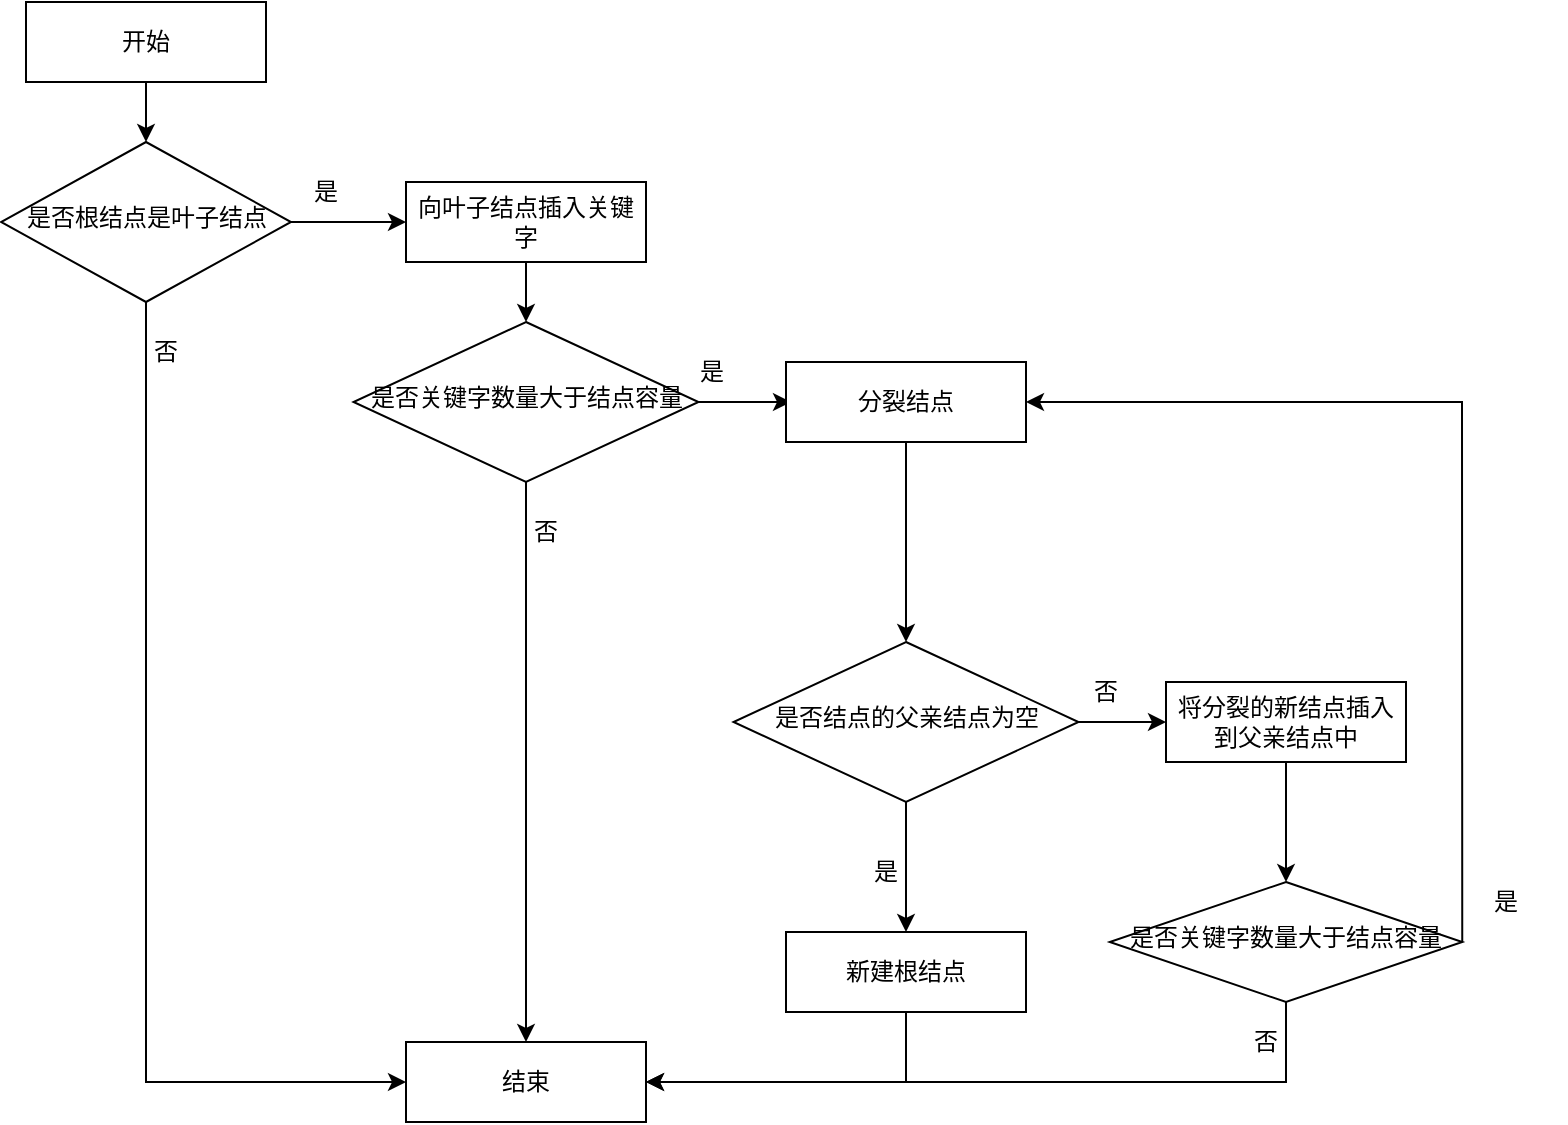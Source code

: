 <mxfile>
    <diagram id="Ai1oFv26JGlapMEXYUJ5" name="第 1 页">
        <mxGraphModel dx="684" dy="455" grid="1" gridSize="10" guides="1" tooltips="1" connect="1" arrows="1" fold="1" page="1" pageScale="1" pageWidth="827" pageHeight="1169" background="none" math="0" shadow="0">
            <root>
                <mxCell id="0"/>
                <mxCell id="1" parent="0"/>
                <mxCell id="4" style="edgeStyle=orthogonalEdgeStyle;rounded=0;orthogonalLoop=1;jettySize=auto;html=1;exitX=1;exitY=0.5;exitDx=0;exitDy=0;" parent="1" source="6" target="8" edge="1">
                    <mxGeometry relative="1" as="geometry"/>
                </mxCell>
                <mxCell id="5" style="edgeStyle=orthogonalEdgeStyle;rounded=0;orthogonalLoop=1;jettySize=auto;html=1;exitX=0.5;exitY=1;exitDx=0;exitDy=0;" parent="1" source="6" target="7" edge="1">
                    <mxGeometry relative="1" as="geometry">
                        <Array as="points">
                            <mxPoint x="220" y="620"/>
                        </Array>
                    </mxGeometry>
                </mxCell>
                <mxCell id="6" value="是否根结点是叶子结点" style="rhombus;whiteSpace=wrap;html=1;shadow=0;fontFamily=Helvetica;fontSize=12;align=center;strokeWidth=1;spacing=6;spacingTop=-4;rounded=0;" parent="1" vertex="1">
                    <mxGeometry x="147.5" y="150" width="145" height="80" as="geometry"/>
                </mxCell>
                <mxCell id="7" value="结束" style="rounded=0;whiteSpace=wrap;html=1;fontSize=12;glass=0;strokeWidth=1;shadow=0;" parent="1" vertex="1">
                    <mxGeometry x="350" y="600" width="120" height="40" as="geometry"/>
                </mxCell>
                <mxCell id="20" style="edgeStyle=none;html=1;exitX=0.5;exitY=1;exitDx=0;exitDy=0;entryX=0.5;entryY=0;entryDx=0;entryDy=0;rounded=0;" parent="1" source="8" target="18" edge="1">
                    <mxGeometry relative="1" as="geometry"/>
                </mxCell>
                <mxCell id="8" value="向叶子结点插入关键字" style="rounded=0;whiteSpace=wrap;html=1;fontSize=12;glass=0;strokeWidth=1;shadow=0;" parent="1" vertex="1">
                    <mxGeometry x="350" y="170" width="120" height="40" as="geometry"/>
                </mxCell>
                <mxCell id="9" style="edgeStyle=orthogonalEdgeStyle;rounded=0;orthogonalLoop=1;jettySize=auto;html=1;exitX=0.5;exitY=1;exitDx=0;exitDy=0;entryX=0.5;entryY=0;entryDx=0;entryDy=0;" parent="1" source="10" edge="1">
                    <mxGeometry relative="1" as="geometry">
                        <mxPoint x="220" y="150" as="targetPoint"/>
                    </mxGeometry>
                </mxCell>
                <mxCell id="10" value="开始" style="rounded=0;whiteSpace=wrap;html=1;fontSize=12;glass=0;strokeWidth=1;shadow=0;" parent="1" vertex="1">
                    <mxGeometry x="160" y="80" width="120" height="40" as="geometry"/>
                </mxCell>
                <mxCell id="15" value="是" style="text;html=1;strokeColor=none;fillColor=none;align=center;verticalAlign=middle;whiteSpace=wrap;rounded=0;" parent="1" vertex="1">
                    <mxGeometry x="280" y="160" width="60" height="30" as="geometry"/>
                </mxCell>
                <mxCell id="16" value="否" style="text;html=1;strokeColor=none;fillColor=none;align=center;verticalAlign=middle;whiteSpace=wrap;rounded=0;" parent="1" vertex="1">
                    <mxGeometry x="200" y="240" width="60" height="30" as="geometry"/>
                </mxCell>
                <mxCell id="17" style="edgeStyle=orthogonalEdgeStyle;rounded=0;orthogonalLoop=1;jettySize=auto;html=1;exitX=1;exitY=0.5;exitDx=0;exitDy=0;" parent="1" source="18" edge="1">
                    <mxGeometry relative="1" as="geometry">
                        <mxPoint x="542.5" y="280" as="targetPoint"/>
                    </mxGeometry>
                </mxCell>
                <mxCell id="23" style="edgeStyle=none;html=1;exitX=0.5;exitY=1;exitDx=0;exitDy=0;entryX=0.5;entryY=0;entryDx=0;entryDy=0;rounded=0;" parent="1" source="18" target="7" edge="1">
                    <mxGeometry relative="1" as="geometry"/>
                </mxCell>
                <mxCell id="18" value="是否关键字数量大于结点容量" style="rhombus;whiteSpace=wrap;html=1;shadow=0;fontFamily=Helvetica;fontSize=12;align=center;strokeWidth=1;spacing=6;spacingTop=-4;rounded=0;" parent="1" vertex="1">
                    <mxGeometry x="323.75" y="240" width="172.5" height="80" as="geometry"/>
                </mxCell>
                <mxCell id="19" value="是" style="text;html=1;strokeColor=none;fillColor=none;align=center;verticalAlign=middle;whiteSpace=wrap;rounded=0;" parent="1" vertex="1">
                    <mxGeometry x="472.5" y="250" width="60" height="30" as="geometry"/>
                </mxCell>
                <mxCell id="24" value="否" style="text;html=1;strokeColor=none;fillColor=none;align=center;verticalAlign=middle;whiteSpace=wrap;rounded=0;" parent="1" vertex="1">
                    <mxGeometry x="390" y="330" width="60" height="30" as="geometry"/>
                </mxCell>
                <mxCell id="25" style="edgeStyle=none;html=1;exitX=0.5;exitY=1;exitDx=0;exitDy=0;rounded=0;" parent="1" source="26" edge="1" target="31">
                    <mxGeometry relative="1" as="geometry">
                        <mxPoint x="600" y="330" as="targetPoint"/>
                    </mxGeometry>
                </mxCell>
                <mxCell id="26" value="分裂结点" style="rounded=0;whiteSpace=wrap;html=1;fontSize=12;glass=0;strokeWidth=1;shadow=0;" parent="1" vertex="1">
                    <mxGeometry x="540" y="260" width="120" height="40" as="geometry"/>
                </mxCell>
                <mxCell id="46" style="edgeStyle=none;html=1;exitX=0.5;exitY=1;exitDx=0;exitDy=0;" edge="1" parent="1" source="28" target="42">
                    <mxGeometry relative="1" as="geometry"/>
                </mxCell>
                <mxCell id="28" value="将分裂的新结点插入到父亲结点中" style="rounded=0;whiteSpace=wrap;html=1;fontSize=12;glass=0;strokeWidth=1;shadow=0;" parent="1" vertex="1">
                    <mxGeometry x="730" y="420" width="120" height="40" as="geometry"/>
                </mxCell>
                <mxCell id="36" style="edgeStyle=none;rounded=0;html=1;exitX=0.5;exitY=1;exitDx=0;exitDy=0;" edge="1" parent="1" source="31" target="34">
                    <mxGeometry relative="1" as="geometry"/>
                </mxCell>
                <mxCell id="40" style="edgeStyle=none;html=1;exitX=1;exitY=0.5;exitDx=0;exitDy=0;entryX=0;entryY=0.5;entryDx=0;entryDy=0;" edge="1" parent="1" source="31" target="28">
                    <mxGeometry relative="1" as="geometry"/>
                </mxCell>
                <mxCell id="31" value="是否结点的父亲结点为空" style="rhombus;whiteSpace=wrap;html=1;shadow=0;fontFamily=Helvetica;fontSize=12;align=center;strokeWidth=1;spacing=6;spacingTop=-4;rounded=0;" vertex="1" parent="1">
                    <mxGeometry x="513.75" y="400" width="172.5" height="80" as="geometry"/>
                </mxCell>
                <mxCell id="32" value="是" style="text;html=1;strokeColor=none;fillColor=none;align=center;verticalAlign=middle;whiteSpace=wrap;rounded=0;" vertex="1" parent="1">
                    <mxGeometry x="560" y="500" width="60" height="30" as="geometry"/>
                </mxCell>
                <mxCell id="33" value="否" style="text;html=1;strokeColor=none;fillColor=none;align=center;verticalAlign=middle;whiteSpace=wrap;rounded=0;" vertex="1" parent="1">
                    <mxGeometry x="670" y="410" width="60" height="30" as="geometry"/>
                </mxCell>
                <mxCell id="35" style="edgeStyle=none;html=1;exitX=0.5;exitY=1;exitDx=0;exitDy=0;entryX=1;entryY=0.5;entryDx=0;entryDy=0;rounded=0;" edge="1" parent="1" source="34" target="7">
                    <mxGeometry relative="1" as="geometry">
                        <mxPoint x="790" y="550" as="targetPoint"/>
                        <Array as="points">
                            <mxPoint x="600" y="620"/>
                        </Array>
                    </mxGeometry>
                </mxCell>
                <mxCell id="34" value="新建根结点" style="rounded=0;whiteSpace=wrap;html=1;fontSize=12;glass=0;strokeWidth=1;shadow=0;" vertex="1" parent="1">
                    <mxGeometry x="540" y="545" width="120" height="40" as="geometry"/>
                </mxCell>
                <mxCell id="47" style="edgeStyle=none;html=1;exitX=1;exitY=0.5;exitDx=0;exitDy=0;entryX=1;entryY=0.5;entryDx=0;entryDy=0;rounded=0;" edge="1" parent="1" source="42" target="26">
                    <mxGeometry relative="1" as="geometry">
                        <Array as="points">
                            <mxPoint x="878" y="280"/>
                        </Array>
                    </mxGeometry>
                </mxCell>
                <mxCell id="50" style="edgeStyle=none;rounded=0;html=1;exitX=0.5;exitY=1;exitDx=0;exitDy=0;entryX=1;entryY=0.5;entryDx=0;entryDy=0;" edge="1" parent="1" source="42" target="7">
                    <mxGeometry relative="1" as="geometry">
                        <Array as="points">
                            <mxPoint x="790" y="620"/>
                        </Array>
                    </mxGeometry>
                </mxCell>
                <mxCell id="42" value="是否关键字数量大于结点容量" style="rhombus;whiteSpace=wrap;html=1;shadow=0;fontFamily=Helvetica;fontSize=12;align=center;strokeWidth=1;spacing=6;spacingTop=-4;rounded=0;" vertex="1" parent="1">
                    <mxGeometry x="701.88" y="520" width="176.25" height="60" as="geometry"/>
                </mxCell>
                <mxCell id="48" value="是" style="text;html=1;strokeColor=none;fillColor=none;align=center;verticalAlign=middle;whiteSpace=wrap;rounded=0;" vertex="1" parent="1">
                    <mxGeometry x="870" y="515" width="60" height="30" as="geometry"/>
                </mxCell>
                <mxCell id="51" value="否" style="text;html=1;strokeColor=none;fillColor=none;align=center;verticalAlign=middle;whiteSpace=wrap;rounded=0;" vertex="1" parent="1">
                    <mxGeometry x="750" y="585" width="60" height="30" as="geometry"/>
                </mxCell>
            </root>
        </mxGraphModel>
    </diagram>
</mxfile>